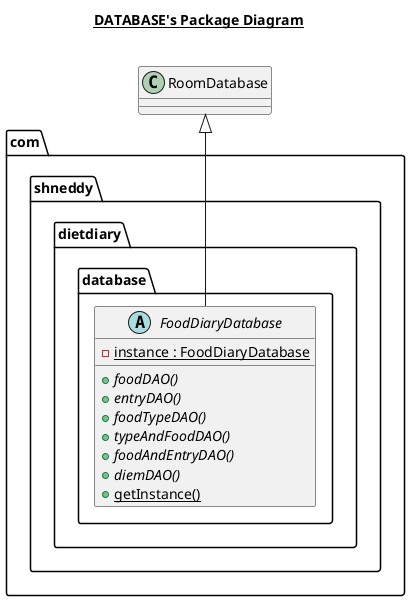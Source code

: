 @startuml

title __DATABASE's Package Diagram__\n

  package com.shneddy.dietdiary {
    package com.shneddy.dietdiary.database {
      abstract class FoodDiaryDatabase {
          {static} - instance : FoodDiaryDatabase
          {abstract} + foodDAO()
          {abstract} + entryDAO()
          {abstract} + foodTypeDAO()
          {abstract} + typeAndFoodDAO()
          {abstract} + foodAndEntryDAO()
          {abstract} + diemDAO()
          {static} + getInstance()
      }
    }
  }
  

  FoodDiaryDatabase -up-|> RoomDatabase

@enduml
